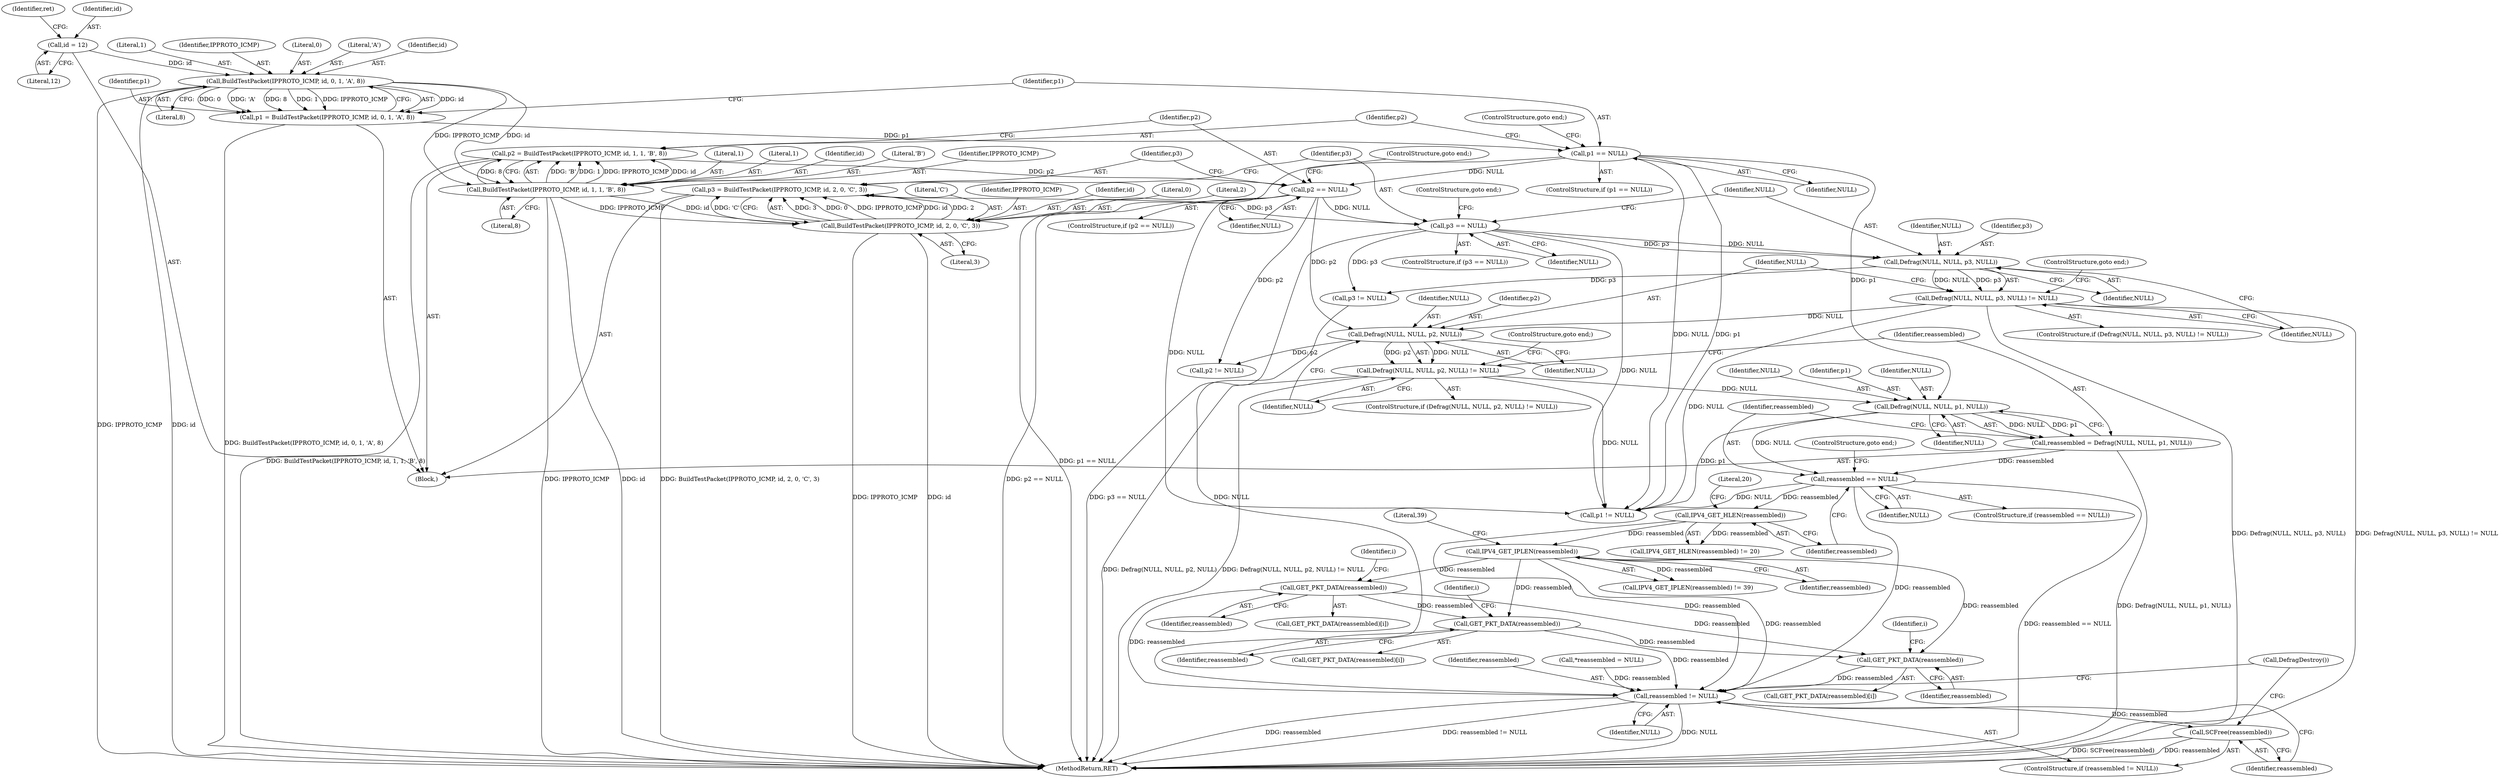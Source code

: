 digraph "0_suricata_4a04f814b15762eb446a5ead4d69d021512df6f8_8@pointer" {
"1000251" [label="(Call,GET_PKT_DATA(reassembled))"];
"1000231" [label="(Call,GET_PKT_DATA(reassembled))"];
"1000212" [label="(Call,IPV4_GET_IPLEN(reassembled))"];
"1000206" [label="(Call,IPV4_GET_HLEN(reassembled))"];
"1000200" [label="(Call,reassembled == NULL)"];
"1000192" [label="(Call,reassembled = Defrag(NULL, NULL, p1, NULL))"];
"1000194" [label="(Call,Defrag(NULL, NULL, p1, NULL))"];
"1000184" [label="(Call,Defrag(NULL, NULL, p2, NULL) != NULL)"];
"1000185" [label="(Call,Defrag(NULL, NULL, p2, NULL))"];
"1000175" [label="(Call,Defrag(NULL, NULL, p3, NULL) != NULL)"];
"1000176" [label="(Call,Defrag(NULL, NULL, p3, NULL))"];
"1000170" [label="(Call,p3 == NULL)"];
"1000160" [label="(Call,p3 = BuildTestPacket(IPPROTO_ICMP, id, 2, 0, 'C', 3))"];
"1000162" [label="(Call,BuildTestPacket(IPPROTO_ICMP, id, 2, 0, 'C', 3))"];
"1000148" [label="(Call,BuildTestPacket(IPPROTO_ICMP, id, 1, 1, 'B', 8))"];
"1000134" [label="(Call,BuildTestPacket(IPPROTO_ICMP, id, 0, 1, 'A', 8))"];
"1000123" [label="(Call,id = 12)"];
"1000156" [label="(Call,p2 == NULL)"];
"1000146" [label="(Call,p2 = BuildTestPacket(IPPROTO_ICMP, id, 1, 1, 'B', 8))"];
"1000142" [label="(Call,p1 == NULL)"];
"1000132" [label="(Call,p1 = BuildTestPacket(IPPROTO_ICMP, id, 0, 1, 'A', 8))"];
"1000271" [label="(Call,GET_PKT_DATA(reassembled))"];
"1000299" [label="(Call,reassembled != NULL)"];
"1000302" [label="(Call,SCFree(reassembled))"];
"1000303" [label="(Identifier,reassembled)"];
"1000125" [label="(Literal,12)"];
"1000195" [label="(Identifier,NULL)"];
"1000202" [label="(Identifier,NULL)"];
"1000143" [label="(Identifier,p1)"];
"1000200" [label="(Call,reassembled == NULL)"];
"1000191" [label="(ControlStructure,goto end;)"];
"1000164" [label="(Identifier,id)"];
"1000166" [label="(Literal,0)"];
"1000281" [label="(Call,p1 != NULL)"];
"1000187" [label="(Identifier,NULL)"];
"1000123" [label="(Call,id = 12)"];
"1000231" [label="(Call,GET_PKT_DATA(reassembled))"];
"1000135" [label="(Identifier,IPPROTO_ICMP)"];
"1000214" [label="(Literal,39)"];
"1000270" [label="(Call,GET_PKT_DATA(reassembled)[i])"];
"1000203" [label="(ControlStructure,goto end;)"];
"1000155" [label="(ControlStructure,if (p2 == NULL))"];
"1000176" [label="(Call,Defrag(NULL, NULL, p3, NULL))"];
"1000190" [label="(Identifier,NULL)"];
"1000140" [label="(Literal,8)"];
"1000146" [label="(Call,p2 = BuildTestPacket(IPPROTO_ICMP, id, 1, 1, 'B', 8))"];
"1000252" [label="(Identifier,reassembled)"];
"1000145" [label="(ControlStructure,goto end;)"];
"1000129" [label="(Identifier,ret)"];
"1000189" [label="(Identifier,NULL)"];
"1000307" [label="(MethodReturn,RET)"];
"1000300" [label="(Identifier,reassembled)"];
"1000198" [label="(Identifier,NULL)"];
"1000197" [label="(Identifier,p1)"];
"1000186" [label="(Identifier,NULL)"];
"1000160" [label="(Call,p3 = BuildTestPacket(IPPROTO_ICMP, id, 2, 0, 'C', 3))"];
"1000152" [label="(Literal,1)"];
"1000272" [label="(Identifier,reassembled)"];
"1000182" [label="(ControlStructure,goto end;)"];
"1000119" [label="(Call,*reassembled = NULL)"];
"1000156" [label="(Call,p2 == NULL)"];
"1000180" [label="(Identifier,NULL)"];
"1000212" [label="(Call,IPV4_GET_IPLEN(reassembled))"];
"1000165" [label="(Literal,2)"];
"1000144" [label="(Identifier,NULL)"];
"1000192" [label="(Call,reassembled = Defrag(NULL, NULL, p1, NULL))"];
"1000194" [label="(Call,Defrag(NULL, NULL, p1, NULL))"];
"1000179" [label="(Identifier,p3)"];
"1000137" [label="(Literal,0)"];
"1000159" [label="(ControlStructure,goto end;)"];
"1000162" [label="(Call,BuildTestPacket(IPPROTO_ICMP, id, 2, 0, 'C', 3))"];
"1000253" [label="(Identifier,i)"];
"1000175" [label="(Call,Defrag(NULL, NULL, p3, NULL) != NULL)"];
"1000151" [label="(Literal,1)"];
"1000177" [label="(Identifier,NULL)"];
"1000132" [label="(Call,p1 = BuildTestPacket(IPPROTO_ICMP, id, 0, 1, 'A', 8))"];
"1000205" [label="(Call,IPV4_GET_HLEN(reassembled) != 20)"];
"1000105" [label="(Block,)"];
"1000302" [label="(Call,SCFree(reassembled))"];
"1000171" [label="(Identifier,p3)"];
"1000157" [label="(Identifier,p2)"];
"1000251" [label="(Call,GET_PKT_DATA(reassembled))"];
"1000304" [label="(Call,DefragDestroy())"];
"1000230" [label="(Call,GET_PKT_DATA(reassembled)[i])"];
"1000150" [label="(Identifier,id)"];
"1000169" [label="(ControlStructure,if (p3 == NULL))"];
"1000134" [label="(Call,BuildTestPacket(IPPROTO_ICMP, id, 0, 1, 'A', 8))"];
"1000201" [label="(Identifier,reassembled)"];
"1000196" [label="(Identifier,NULL)"];
"1000174" [label="(ControlStructure,if (Defrag(NULL, NULL, p3, NULL) != NULL))"];
"1000206" [label="(Call,IPV4_GET_HLEN(reassembled))"];
"1000250" [label="(Call,GET_PKT_DATA(reassembled)[i])"];
"1000293" [label="(Call,p3 != NULL)"];
"1000141" [label="(ControlStructure,if (p1 == NULL))"];
"1000188" [label="(Identifier,p2)"];
"1000184" [label="(Call,Defrag(NULL, NULL, p2, NULL) != NULL)"];
"1000148" [label="(Call,BuildTestPacket(IPPROTO_ICMP, id, 1, 1, 'B', 8))"];
"1000173" [label="(ControlStructure,goto end;)"];
"1000167" [label="(Literal,'C')"];
"1000271" [label="(Call,GET_PKT_DATA(reassembled))"];
"1000124" [label="(Identifier,id)"];
"1000232" [label="(Identifier,reassembled)"];
"1000158" [label="(Identifier,NULL)"];
"1000233" [label="(Identifier,i)"];
"1000199" [label="(ControlStructure,if (reassembled == NULL))"];
"1000139" [label="(Literal,'A')"];
"1000211" [label="(Call,IPV4_GET_IPLEN(reassembled) != 39)"];
"1000161" [label="(Identifier,p3)"];
"1000178" [label="(Identifier,NULL)"];
"1000298" [label="(ControlStructure,if (reassembled != NULL))"];
"1000207" [label="(Identifier,reassembled)"];
"1000299" [label="(Call,reassembled != NULL)"];
"1000136" [label="(Identifier,id)"];
"1000163" [label="(Identifier,IPPROTO_ICMP)"];
"1000273" [label="(Identifier,i)"];
"1000170" [label="(Call,p3 == NULL)"];
"1000133" [label="(Identifier,p1)"];
"1000142" [label="(Call,p1 == NULL)"];
"1000153" [label="(Literal,'B')"];
"1000208" [label="(Literal,20)"];
"1000301" [label="(Identifier,NULL)"];
"1000183" [label="(ControlStructure,if (Defrag(NULL, NULL, p2, NULL) != NULL))"];
"1000287" [label="(Call,p2 != NULL)"];
"1000213" [label="(Identifier,reassembled)"];
"1000181" [label="(Identifier,NULL)"];
"1000168" [label="(Literal,3)"];
"1000185" [label="(Call,Defrag(NULL, NULL, p2, NULL))"];
"1000154" [label="(Literal,8)"];
"1000138" [label="(Literal,1)"];
"1000149" [label="(Identifier,IPPROTO_ICMP)"];
"1000193" [label="(Identifier,reassembled)"];
"1000147" [label="(Identifier,p2)"];
"1000172" [label="(Identifier,NULL)"];
"1000251" -> "1000250"  [label="AST: "];
"1000251" -> "1000252"  [label="CFG: "];
"1000252" -> "1000251"  [label="AST: "];
"1000253" -> "1000251"  [label="CFG: "];
"1000231" -> "1000251"  [label="DDG: reassembled"];
"1000212" -> "1000251"  [label="DDG: reassembled"];
"1000251" -> "1000271"  [label="DDG: reassembled"];
"1000251" -> "1000299"  [label="DDG: reassembled"];
"1000231" -> "1000230"  [label="AST: "];
"1000231" -> "1000232"  [label="CFG: "];
"1000232" -> "1000231"  [label="AST: "];
"1000233" -> "1000231"  [label="CFG: "];
"1000212" -> "1000231"  [label="DDG: reassembled"];
"1000231" -> "1000271"  [label="DDG: reassembled"];
"1000231" -> "1000299"  [label="DDG: reassembled"];
"1000212" -> "1000211"  [label="AST: "];
"1000212" -> "1000213"  [label="CFG: "];
"1000213" -> "1000212"  [label="AST: "];
"1000214" -> "1000212"  [label="CFG: "];
"1000212" -> "1000211"  [label="DDG: reassembled"];
"1000206" -> "1000212"  [label="DDG: reassembled"];
"1000212" -> "1000271"  [label="DDG: reassembled"];
"1000212" -> "1000299"  [label="DDG: reassembled"];
"1000206" -> "1000205"  [label="AST: "];
"1000206" -> "1000207"  [label="CFG: "];
"1000207" -> "1000206"  [label="AST: "];
"1000208" -> "1000206"  [label="CFG: "];
"1000206" -> "1000205"  [label="DDG: reassembled"];
"1000200" -> "1000206"  [label="DDG: reassembled"];
"1000206" -> "1000299"  [label="DDG: reassembled"];
"1000200" -> "1000199"  [label="AST: "];
"1000200" -> "1000202"  [label="CFG: "];
"1000201" -> "1000200"  [label="AST: "];
"1000202" -> "1000200"  [label="AST: "];
"1000203" -> "1000200"  [label="CFG: "];
"1000207" -> "1000200"  [label="CFG: "];
"1000200" -> "1000307"  [label="DDG: reassembled == NULL"];
"1000192" -> "1000200"  [label="DDG: reassembled"];
"1000194" -> "1000200"  [label="DDG: NULL"];
"1000200" -> "1000281"  [label="DDG: NULL"];
"1000200" -> "1000299"  [label="DDG: reassembled"];
"1000192" -> "1000105"  [label="AST: "];
"1000192" -> "1000194"  [label="CFG: "];
"1000193" -> "1000192"  [label="AST: "];
"1000194" -> "1000192"  [label="AST: "];
"1000201" -> "1000192"  [label="CFG: "];
"1000192" -> "1000307"  [label="DDG: Defrag(NULL, NULL, p1, NULL)"];
"1000194" -> "1000192"  [label="DDG: NULL"];
"1000194" -> "1000192"  [label="DDG: p1"];
"1000194" -> "1000198"  [label="CFG: "];
"1000195" -> "1000194"  [label="AST: "];
"1000196" -> "1000194"  [label="AST: "];
"1000197" -> "1000194"  [label="AST: "];
"1000198" -> "1000194"  [label="AST: "];
"1000184" -> "1000194"  [label="DDG: NULL"];
"1000142" -> "1000194"  [label="DDG: p1"];
"1000194" -> "1000281"  [label="DDG: p1"];
"1000184" -> "1000183"  [label="AST: "];
"1000184" -> "1000190"  [label="CFG: "];
"1000185" -> "1000184"  [label="AST: "];
"1000190" -> "1000184"  [label="AST: "];
"1000191" -> "1000184"  [label="CFG: "];
"1000193" -> "1000184"  [label="CFG: "];
"1000184" -> "1000307"  [label="DDG: Defrag(NULL, NULL, p2, NULL)"];
"1000184" -> "1000307"  [label="DDG: Defrag(NULL, NULL, p2, NULL) != NULL"];
"1000185" -> "1000184"  [label="DDG: NULL"];
"1000185" -> "1000184"  [label="DDG: p2"];
"1000184" -> "1000281"  [label="DDG: NULL"];
"1000185" -> "1000189"  [label="CFG: "];
"1000186" -> "1000185"  [label="AST: "];
"1000187" -> "1000185"  [label="AST: "];
"1000188" -> "1000185"  [label="AST: "];
"1000189" -> "1000185"  [label="AST: "];
"1000190" -> "1000185"  [label="CFG: "];
"1000175" -> "1000185"  [label="DDG: NULL"];
"1000156" -> "1000185"  [label="DDG: p2"];
"1000185" -> "1000287"  [label="DDG: p2"];
"1000175" -> "1000174"  [label="AST: "];
"1000175" -> "1000181"  [label="CFG: "];
"1000176" -> "1000175"  [label="AST: "];
"1000181" -> "1000175"  [label="AST: "];
"1000182" -> "1000175"  [label="CFG: "];
"1000186" -> "1000175"  [label="CFG: "];
"1000175" -> "1000307"  [label="DDG: Defrag(NULL, NULL, p3, NULL)"];
"1000175" -> "1000307"  [label="DDG: Defrag(NULL, NULL, p3, NULL) != NULL"];
"1000176" -> "1000175"  [label="DDG: NULL"];
"1000176" -> "1000175"  [label="DDG: p3"];
"1000175" -> "1000281"  [label="DDG: NULL"];
"1000176" -> "1000180"  [label="CFG: "];
"1000177" -> "1000176"  [label="AST: "];
"1000178" -> "1000176"  [label="AST: "];
"1000179" -> "1000176"  [label="AST: "];
"1000180" -> "1000176"  [label="AST: "];
"1000181" -> "1000176"  [label="CFG: "];
"1000170" -> "1000176"  [label="DDG: NULL"];
"1000170" -> "1000176"  [label="DDG: p3"];
"1000176" -> "1000293"  [label="DDG: p3"];
"1000170" -> "1000169"  [label="AST: "];
"1000170" -> "1000172"  [label="CFG: "];
"1000171" -> "1000170"  [label="AST: "];
"1000172" -> "1000170"  [label="AST: "];
"1000173" -> "1000170"  [label="CFG: "];
"1000177" -> "1000170"  [label="CFG: "];
"1000170" -> "1000307"  [label="DDG: p3 == NULL"];
"1000160" -> "1000170"  [label="DDG: p3"];
"1000156" -> "1000170"  [label="DDG: NULL"];
"1000170" -> "1000281"  [label="DDG: NULL"];
"1000170" -> "1000293"  [label="DDG: p3"];
"1000160" -> "1000105"  [label="AST: "];
"1000160" -> "1000162"  [label="CFG: "];
"1000161" -> "1000160"  [label="AST: "];
"1000162" -> "1000160"  [label="AST: "];
"1000171" -> "1000160"  [label="CFG: "];
"1000160" -> "1000307"  [label="DDG: BuildTestPacket(IPPROTO_ICMP, id, 2, 0, 'C', 3)"];
"1000162" -> "1000160"  [label="DDG: 3"];
"1000162" -> "1000160"  [label="DDG: 0"];
"1000162" -> "1000160"  [label="DDG: IPPROTO_ICMP"];
"1000162" -> "1000160"  [label="DDG: id"];
"1000162" -> "1000160"  [label="DDG: 2"];
"1000162" -> "1000160"  [label="DDG: 'C'"];
"1000162" -> "1000168"  [label="CFG: "];
"1000163" -> "1000162"  [label="AST: "];
"1000164" -> "1000162"  [label="AST: "];
"1000165" -> "1000162"  [label="AST: "];
"1000166" -> "1000162"  [label="AST: "];
"1000167" -> "1000162"  [label="AST: "];
"1000168" -> "1000162"  [label="AST: "];
"1000162" -> "1000307"  [label="DDG: id"];
"1000162" -> "1000307"  [label="DDG: IPPROTO_ICMP"];
"1000148" -> "1000162"  [label="DDG: IPPROTO_ICMP"];
"1000148" -> "1000162"  [label="DDG: id"];
"1000148" -> "1000146"  [label="AST: "];
"1000148" -> "1000154"  [label="CFG: "];
"1000149" -> "1000148"  [label="AST: "];
"1000150" -> "1000148"  [label="AST: "];
"1000151" -> "1000148"  [label="AST: "];
"1000152" -> "1000148"  [label="AST: "];
"1000153" -> "1000148"  [label="AST: "];
"1000154" -> "1000148"  [label="AST: "];
"1000146" -> "1000148"  [label="CFG: "];
"1000148" -> "1000307"  [label="DDG: IPPROTO_ICMP"];
"1000148" -> "1000307"  [label="DDG: id"];
"1000148" -> "1000146"  [label="DDG: 'B'"];
"1000148" -> "1000146"  [label="DDG: 1"];
"1000148" -> "1000146"  [label="DDG: IPPROTO_ICMP"];
"1000148" -> "1000146"  [label="DDG: id"];
"1000148" -> "1000146"  [label="DDG: 8"];
"1000134" -> "1000148"  [label="DDG: IPPROTO_ICMP"];
"1000134" -> "1000148"  [label="DDG: id"];
"1000134" -> "1000132"  [label="AST: "];
"1000134" -> "1000140"  [label="CFG: "];
"1000135" -> "1000134"  [label="AST: "];
"1000136" -> "1000134"  [label="AST: "];
"1000137" -> "1000134"  [label="AST: "];
"1000138" -> "1000134"  [label="AST: "];
"1000139" -> "1000134"  [label="AST: "];
"1000140" -> "1000134"  [label="AST: "];
"1000132" -> "1000134"  [label="CFG: "];
"1000134" -> "1000307"  [label="DDG: IPPROTO_ICMP"];
"1000134" -> "1000307"  [label="DDG: id"];
"1000134" -> "1000132"  [label="DDG: id"];
"1000134" -> "1000132"  [label="DDG: 0"];
"1000134" -> "1000132"  [label="DDG: 'A'"];
"1000134" -> "1000132"  [label="DDG: 8"];
"1000134" -> "1000132"  [label="DDG: 1"];
"1000134" -> "1000132"  [label="DDG: IPPROTO_ICMP"];
"1000123" -> "1000134"  [label="DDG: id"];
"1000123" -> "1000105"  [label="AST: "];
"1000123" -> "1000125"  [label="CFG: "];
"1000124" -> "1000123"  [label="AST: "];
"1000125" -> "1000123"  [label="AST: "];
"1000129" -> "1000123"  [label="CFG: "];
"1000156" -> "1000155"  [label="AST: "];
"1000156" -> "1000158"  [label="CFG: "];
"1000157" -> "1000156"  [label="AST: "];
"1000158" -> "1000156"  [label="AST: "];
"1000159" -> "1000156"  [label="CFG: "];
"1000161" -> "1000156"  [label="CFG: "];
"1000156" -> "1000307"  [label="DDG: p2 == NULL"];
"1000146" -> "1000156"  [label="DDG: p2"];
"1000142" -> "1000156"  [label="DDG: NULL"];
"1000156" -> "1000281"  [label="DDG: NULL"];
"1000156" -> "1000287"  [label="DDG: p2"];
"1000146" -> "1000105"  [label="AST: "];
"1000147" -> "1000146"  [label="AST: "];
"1000157" -> "1000146"  [label="CFG: "];
"1000146" -> "1000307"  [label="DDG: BuildTestPacket(IPPROTO_ICMP, id, 1, 1, 'B', 8)"];
"1000142" -> "1000141"  [label="AST: "];
"1000142" -> "1000144"  [label="CFG: "];
"1000143" -> "1000142"  [label="AST: "];
"1000144" -> "1000142"  [label="AST: "];
"1000145" -> "1000142"  [label="CFG: "];
"1000147" -> "1000142"  [label="CFG: "];
"1000142" -> "1000307"  [label="DDG: p1 == NULL"];
"1000132" -> "1000142"  [label="DDG: p1"];
"1000142" -> "1000281"  [label="DDG: p1"];
"1000142" -> "1000281"  [label="DDG: NULL"];
"1000132" -> "1000105"  [label="AST: "];
"1000133" -> "1000132"  [label="AST: "];
"1000143" -> "1000132"  [label="CFG: "];
"1000132" -> "1000307"  [label="DDG: BuildTestPacket(IPPROTO_ICMP, id, 0, 1, 'A', 8)"];
"1000271" -> "1000270"  [label="AST: "];
"1000271" -> "1000272"  [label="CFG: "];
"1000272" -> "1000271"  [label="AST: "];
"1000273" -> "1000271"  [label="CFG: "];
"1000271" -> "1000299"  [label="DDG: reassembled"];
"1000299" -> "1000298"  [label="AST: "];
"1000299" -> "1000301"  [label="CFG: "];
"1000300" -> "1000299"  [label="AST: "];
"1000301" -> "1000299"  [label="AST: "];
"1000303" -> "1000299"  [label="CFG: "];
"1000304" -> "1000299"  [label="CFG: "];
"1000299" -> "1000307"  [label="DDG: reassembled != NULL"];
"1000299" -> "1000307"  [label="DDG: NULL"];
"1000299" -> "1000307"  [label="DDG: reassembled"];
"1000119" -> "1000299"  [label="DDG: reassembled"];
"1000293" -> "1000299"  [label="DDG: NULL"];
"1000299" -> "1000302"  [label="DDG: reassembled"];
"1000302" -> "1000298"  [label="AST: "];
"1000302" -> "1000303"  [label="CFG: "];
"1000303" -> "1000302"  [label="AST: "];
"1000304" -> "1000302"  [label="CFG: "];
"1000302" -> "1000307"  [label="DDG: reassembled"];
"1000302" -> "1000307"  [label="DDG: SCFree(reassembled)"];
}

